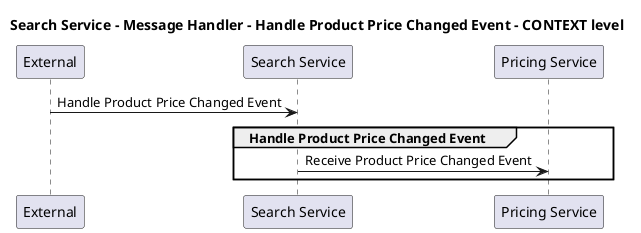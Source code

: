 @startuml

title Search Service - Message Handler - Handle Product Price Changed Event - CONTEXT level

participant "External" as C4InterFlow.SoftwareSystems.ExternalSystem
participant "Search Service" as ECommercePlatform.SoftwareSystems.SearchService
participant "Pricing Service" as ECommercePlatform.SoftwareSystems.PricingService

C4InterFlow.SoftwareSystems.ExternalSystem -> ECommercePlatform.SoftwareSystems.SearchService : Handle Product Price Changed Event
group Handle Product Price Changed Event
ECommercePlatform.SoftwareSystems.SearchService -> ECommercePlatform.SoftwareSystems.PricingService : Receive Product Price Changed Event
end


@enduml
